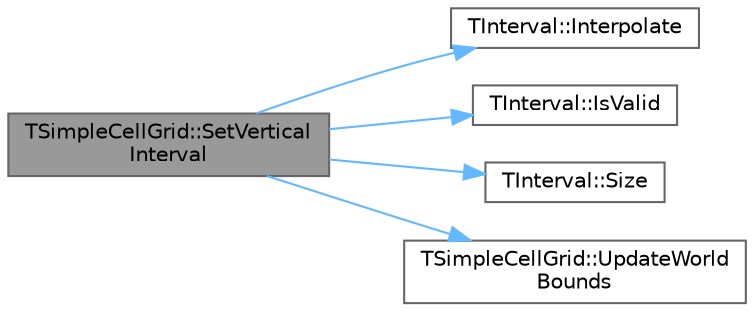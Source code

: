 digraph "TSimpleCellGrid::SetVerticalInterval"
{
 // INTERACTIVE_SVG=YES
 // LATEX_PDF_SIZE
  bgcolor="transparent";
  edge [fontname=Helvetica,fontsize=10,labelfontname=Helvetica,labelfontsize=10];
  node [fontname=Helvetica,fontsize=10,shape=box,height=0.2,width=0.4];
  rankdir="LR";
  Node1 [id="Node000001",label="TSimpleCellGrid::SetVertical\lInterval",height=0.2,width=0.4,color="gray40", fillcolor="grey60", style="filled", fontcolor="black",tooltip="Change the vertical position of the grid by providing an interval."];
  Node1 -> Node2 [id="edge1_Node000001_Node000002",color="steelblue1",style="solid",tooltip=" "];
  Node2 [id="Node000002",label="TInterval::Interpolate",height=0.2,width=0.4,color="grey40", fillcolor="white", style="filled",URL="$d7/de1/structTInterval.html#a98a6da3c5e918e99cd6a3135ca59e200",tooltip="Interval interpolation."];
  Node1 -> Node3 [id="edge2_Node000001_Node000003",color="steelblue1",style="solid",tooltip=" "];
  Node3 [id="Node000003",label="TInterval::IsValid",height=0.2,width=0.4,color="grey40", fillcolor="white", style="filled",URL="$d7/de1/structTInterval.html#a3bedf54d9cadb7cdb37465f30a711465",tooltip="Whether interval is valid (Min <= Max)."];
  Node1 -> Node4 [id="edge3_Node000001_Node000004",color="steelblue1",style="solid",tooltip=" "];
  Node4 [id="Node000004",label="TInterval::Size",height=0.2,width=0.4,color="grey40", fillcolor="white", style="filled",URL="$d7/de1/structTInterval.html#a9fd9b24e82834161bea2dabbb75261e2",tooltip="Computes the size of this interval."];
  Node1 -> Node5 [id="edge4_Node000001_Node000005",color="steelblue1",style="solid",tooltip=" "];
  Node5 [id="Node000005",label="TSimpleCellGrid::UpdateWorld\lBounds",height=0.2,width=0.4,color="grey40", fillcolor="white", style="filled",URL="$d2/dcb/structTSimpleCellGrid.html#a0cadadcf6f00cad6a337e437912705f3",tooltip=" "];
}
